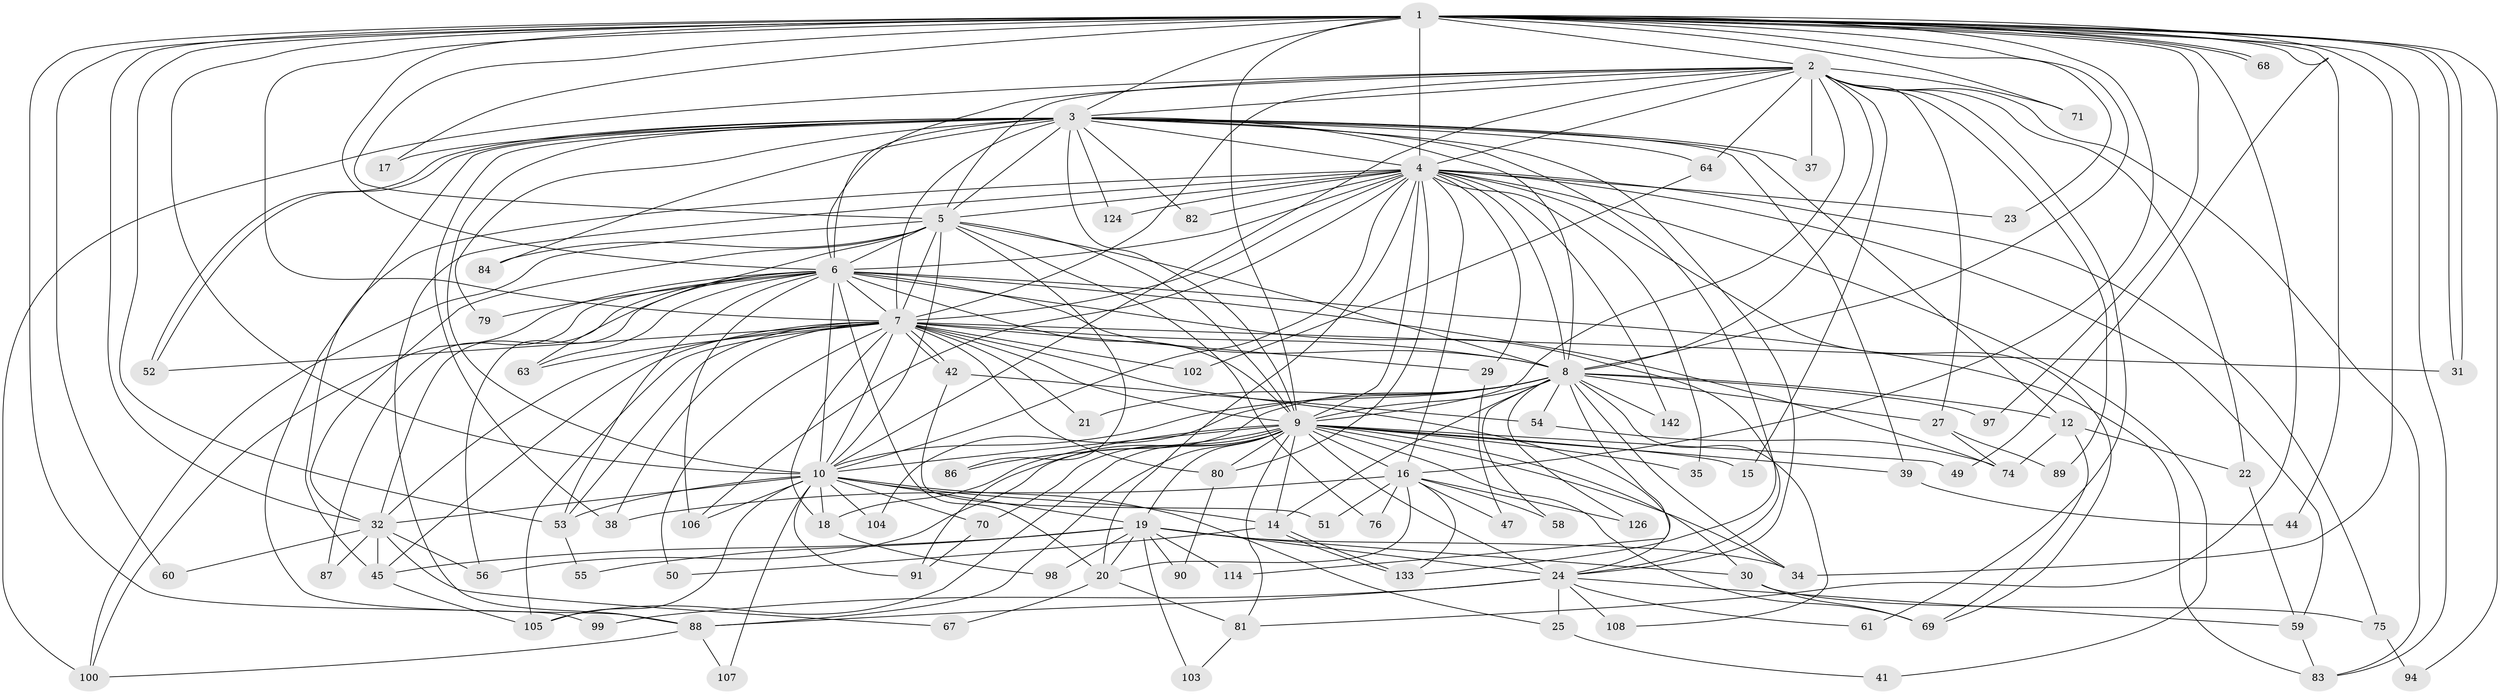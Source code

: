 // original degree distribution, {33: 0.006711409395973154, 19: 0.013422818791946308, 27: 0.006711409395973154, 26: 0.013422818791946308, 17: 0.006711409395973154, 25: 0.006711409395973154, 24: 0.006711409395973154, 23: 0.006711409395973154, 8: 0.006711409395973154, 6: 0.020134228187919462, 5: 0.026845637583892617, 7: 0.006711409395973154, 2: 0.5503355704697986, 10: 0.006711409395973154, 4: 0.09395973154362416, 12: 0.006711409395973154, 3: 0.20134228187919462, 11: 0.013422818791946308}
// Generated by graph-tools (version 1.1) at 2025/17/03/04/25 18:17:45]
// undirected, 89 vertices, 244 edges
graph export_dot {
graph [start="1"]
  node [color=gray90,style=filled];
  1;
  2;
  3;
  4 [super="+110"];
  5 [super="+33"];
  6 [super="+101+65+43+92"];
  7 [super="+148+125+13+28+112+40+57"];
  8;
  9 [super="+11+73+120+118+135+26+116"];
  10 [super="+48"];
  12 [super="+121"];
  14 [super="+119"];
  15;
  16 [super="+36"];
  17;
  18;
  19 [super="+122"];
  20;
  21;
  22;
  23;
  24 [super="+46"];
  25;
  27;
  29;
  30;
  31;
  32 [super="+123"];
  34 [super="+128+72"];
  35;
  37;
  38 [super="+117"];
  39;
  41;
  42;
  44;
  45 [super="+77+85"];
  47;
  49;
  50;
  51;
  52;
  53 [super="+127+141"];
  54;
  55;
  56;
  58;
  59 [super="+66"];
  60 [super="+113"];
  61;
  63 [super="+78"];
  64;
  67;
  68;
  69 [super="+137+129"];
  70 [super="+109"];
  71;
  74 [super="+140+115"];
  75;
  76;
  79;
  80 [super="+130"];
  81;
  82;
  83 [super="+95"];
  84;
  86;
  87;
  88 [super="+136"];
  89;
  90;
  91;
  94;
  97;
  98;
  99;
  100;
  102;
  103;
  104;
  105 [super="+131"];
  106;
  107;
  108;
  114;
  124;
  126;
  133 [super="+149+146"];
  142;
  1 -- 2;
  1 -- 3;
  1 -- 4;
  1 -- 5;
  1 -- 6 [weight=2];
  1 -- 7 [weight=3];
  1 -- 8;
  1 -- 9 [weight=3];
  1 -- 10;
  1 -- 16;
  1 -- 17;
  1 -- 23;
  1 -- 31;
  1 -- 31;
  1 -- 32;
  1 -- 44;
  1 -- 49;
  1 -- 53;
  1 -- 60;
  1 -- 68;
  1 -- 68;
  1 -- 71;
  1 -- 81;
  1 -- 83;
  1 -- 94;
  1 -- 97;
  1 -- 99;
  1 -- 34;
  2 -- 3;
  2 -- 4;
  2 -- 5;
  2 -- 6;
  2 -- 7;
  2 -- 8;
  2 -- 9;
  2 -- 10;
  2 -- 15;
  2 -- 22;
  2 -- 27;
  2 -- 37;
  2 -- 61;
  2 -- 64;
  2 -- 71;
  2 -- 83;
  2 -- 89;
  2 -- 100;
  3 -- 4;
  3 -- 5;
  3 -- 6;
  3 -- 7 [weight=2];
  3 -- 8;
  3 -- 9;
  3 -- 10 [weight=2];
  3 -- 12 [weight=2];
  3 -- 17;
  3 -- 24;
  3 -- 37;
  3 -- 38;
  3 -- 39;
  3 -- 52;
  3 -- 52;
  3 -- 64;
  3 -- 79;
  3 -- 82;
  3 -- 84;
  3 -- 88;
  3 -- 124;
  3 -- 133;
  4 -- 5 [weight=2];
  4 -- 6;
  4 -- 7;
  4 -- 8;
  4 -- 9;
  4 -- 10;
  4 -- 16;
  4 -- 20;
  4 -- 23;
  4 -- 29;
  4 -- 35;
  4 -- 41;
  4 -- 45;
  4 -- 59;
  4 -- 69;
  4 -- 75;
  4 -- 82;
  4 -- 106;
  4 -- 124;
  4 -- 142;
  4 -- 88;
  4 -- 80;
  5 -- 6;
  5 -- 7;
  5 -- 8;
  5 -- 9;
  5 -- 10 [weight=2];
  5 -- 63;
  5 -- 76;
  5 -- 84;
  5 -- 86;
  5 -- 100;
  5 -- 32;
  6 -- 7;
  6 -- 8;
  6 -- 9 [weight=3];
  6 -- 10;
  6 -- 24;
  6 -- 74;
  6 -- 79;
  6 -- 53;
  6 -- 63;
  6 -- 100;
  6 -- 106;
  6 -- 20;
  6 -- 32;
  6 -- 87;
  6 -- 56;
  6 -- 83;
  7 -- 8 [weight=2];
  7 -- 9;
  7 -- 10;
  7 -- 18;
  7 -- 21;
  7 -- 29;
  7 -- 38;
  7 -- 42;
  7 -- 42;
  7 -- 50;
  7 -- 63;
  7 -- 80;
  7 -- 32;
  7 -- 52;
  7 -- 102;
  7 -- 105;
  7 -- 24 [weight=2];
  7 -- 31;
  7 -- 53;
  7 -- 45;
  8 -- 9;
  8 -- 10;
  8 -- 12;
  8 -- 21;
  8 -- 27;
  8 -- 34;
  8 -- 54;
  8 -- 58;
  8 -- 91;
  8 -- 97;
  8 -- 104;
  8 -- 108;
  8 -- 114;
  8 -- 126;
  8 -- 142;
  8 -- 14;
  9 -- 10;
  9 -- 14 [weight=2];
  9 -- 30;
  9 -- 34;
  9 -- 35;
  9 -- 39;
  9 -- 56;
  9 -- 80;
  9 -- 86;
  9 -- 16;
  9 -- 15;
  9 -- 49;
  9 -- 19;
  9 -- 88;
  9 -- 24 [weight=3];
  9 -- 105;
  9 -- 81;
  9 -- 18;
  9 -- 69;
  9 -- 70;
  10 -- 14;
  10 -- 18;
  10 -- 19;
  10 -- 25;
  10 -- 32;
  10 -- 53;
  10 -- 70;
  10 -- 91;
  10 -- 104;
  10 -- 105;
  10 -- 106;
  10 -- 107;
  12 -- 22;
  12 -- 69;
  12 -- 74;
  14 -- 50;
  14 -- 133;
  14 -- 133;
  16 -- 20;
  16 -- 47;
  16 -- 51;
  16 -- 58;
  16 -- 76;
  16 -- 126;
  16 -- 133;
  16 -- 38;
  18 -- 98;
  19 -- 30;
  19 -- 45;
  19 -- 55;
  19 -- 90;
  19 -- 98;
  19 -- 103;
  19 -- 114;
  19 -- 24;
  19 -- 34;
  19 -- 20;
  20 -- 67;
  20 -- 81;
  22 -- 59;
  24 -- 25;
  24 -- 61;
  24 -- 99;
  24 -- 108;
  24 -- 88;
  24 -- 59;
  25 -- 41;
  27 -- 74;
  27 -- 89;
  29 -- 47;
  30 -- 75;
  30 -- 69;
  32 -- 56;
  32 -- 60 [weight=2];
  32 -- 67;
  32 -- 87;
  32 -- 45;
  39 -- 44;
  42 -- 51;
  42 -- 54;
  45 -- 105;
  53 -- 55;
  54 -- 74;
  59 -- 83;
  64 -- 102;
  70 -- 91;
  75 -- 94;
  80 -- 90;
  81 -- 103;
  88 -- 107;
  88 -- 100;
}
